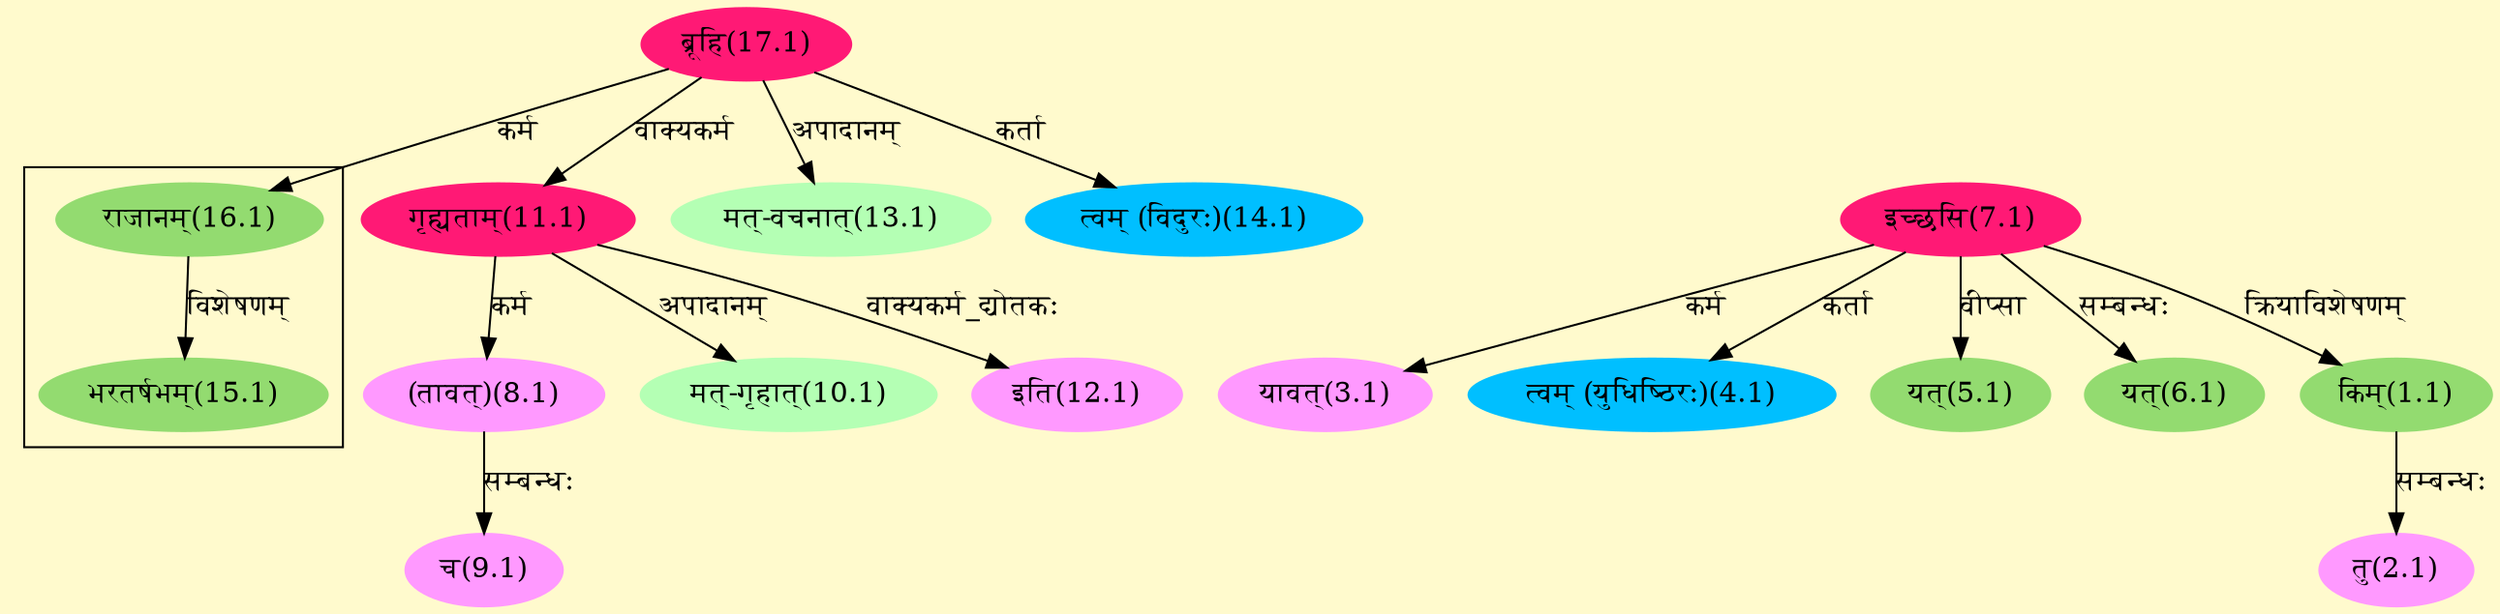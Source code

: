 digraph G{
rankdir=BT;
 compound=true;
 bgcolor="lemonchiffon1";

subgraph cluster_1{
Node15_1 [style=filled, color="#93DB70" label = "भरतर्षभम्(15.1)"]
Node16_1 [style=filled, color="#93DB70" label = "राजानम्(16.1)"]

}
Node1_1 [style=filled, color="#93DB70" label = "किम्(1.1)"]
Node7_1 [style=filled, color="#FF1975" label = "इच्छसि(7.1)"]
Node2_1 [style=filled, color="#FF99FF" label = "तु(2.1)"]
Node3_1 [style=filled, color="#FF99FF" label = "यावत्(3.1)"]
Node4_1 [style=filled, color="#00BFFF" label = "त्वम् (युधिष्ठिरः)(4.1)"]
Node5_1 [style=filled, color="#93DB70" label = "यत्(5.1)"]
Node6_1 [style=filled, color="#93DB70" label = "यत्(6.1)"]
Node8_1 [style=filled, color="#FF99FF" label = "(तावत्)(8.1)"]
Node11_1 [style=filled, color="#FF1975" label = "गृह्यताम्(11.1)"]
Node9_1 [style=filled, color="#FF99FF" label = "च(9.1)"]
Node10_1 [style=filled, color="#B4FFB4" label = "मत्-गृहात्(10.1)"]
Node17_1 [style=filled, color="#FF1975" label = "ब्रूहि(17.1)"]
Node12_1 [style=filled, color="#FF99FF" label = "इति(12.1)"]
Node13_1 [style=filled, color="#B4FFB4" label = "मत्-वचनात्(13.1)"]
Node14_1 [style=filled, color="#00BFFF" label = "त्वम् (विदुरः)(14.1)"]
Node16_1 [style=filled, color="#93DB70" label = "राजानम्(16.1)"]
/* Start of Relations section */

Node1_1 -> Node7_1 [  label="क्रियाविशेषणम्"  dir="back" ]
Node2_1 -> Node1_1 [  label="सम्बन्धः"  dir="back" ]
Node3_1 -> Node7_1 [  label="कर्म"  dir="back" ]
Node4_1 -> Node7_1 [  label="कर्ता"  dir="back" ]
Node5_1 -> Node7_1 [  label="वीप्सा"  dir="back" ]
Node6_1 -> Node7_1 [  label="सम्बन्धः"  dir="back" ]
Node8_1 -> Node11_1 [  label="कर्म"  dir="back" ]
Node9_1 -> Node8_1 [  label="सम्बन्धः"  dir="back" ]
Node10_1 -> Node11_1 [  label="अपादानम्"  dir="back" ]
Node11_1 -> Node17_1 [  label="वाक्यकर्म"  dir="back" ]
Node12_1 -> Node11_1 [  label="वाक्यकर्म_द्योतकः"  dir="back" ]
Node13_1 -> Node17_1 [  label="अपादानम्"  dir="back" ]
Node14_1 -> Node17_1 [  label="कर्ता"  dir="back" ]
Node15_1 -> Node16_1 [  label="विशेषणम्"  dir="back" ]
Node16_1 -> Node17_1 [  label="कर्म"  dir="back" ]
}
